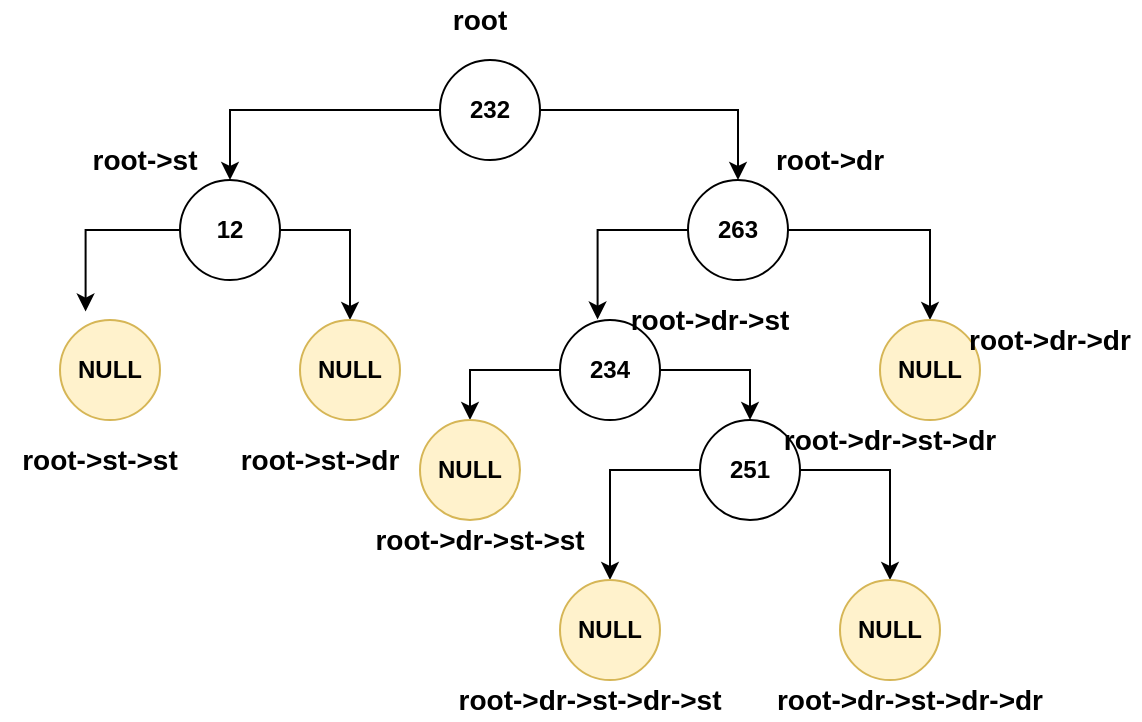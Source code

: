 <mxfile version="14.6.12" type="device"><diagram id="5RtNLNuueezkviw6kysR" name="Page-1"><mxGraphModel dx="1038" dy="548" grid="1" gridSize="10" guides="1" tooltips="1" connect="1" arrows="1" fold="1" page="1" pageScale="1" pageWidth="827" pageHeight="1169" math="0" shadow="0"><root><mxCell id="0"/><mxCell id="1" parent="0"/><mxCell id="-ZJXESPSaVf1NN0et14N-7" style="edgeStyle=orthogonalEdgeStyle;rounded=0;orthogonalLoop=1;jettySize=auto;html=1;entryX=0.376;entryY=-0.004;entryDx=0;entryDy=0;entryPerimeter=0;" edge="1" parent="1" source="-ZJXESPSaVf1NN0et14N-1" target="-ZJXESPSaVf1NN0et14N-6"><mxGeometry relative="1" as="geometry"/></mxCell><mxCell id="-ZJXESPSaVf1NN0et14N-16" style="edgeStyle=orthogonalEdgeStyle;rounded=0;orthogonalLoop=1;jettySize=auto;html=1;entryX=0.5;entryY=0;entryDx=0;entryDy=0;" edge="1" parent="1" source="-ZJXESPSaVf1NN0et14N-1" target="-ZJXESPSaVf1NN0et14N-15"><mxGeometry relative="1" as="geometry"/></mxCell><mxCell id="-ZJXESPSaVf1NN0et14N-1" value="&lt;b&gt;263&lt;/b&gt;" style="ellipse;whiteSpace=wrap;html=1;aspect=fixed;" vertex="1" parent="1"><mxGeometry x="364" y="110" width="50" height="50" as="geometry"/></mxCell><mxCell id="-ZJXESPSaVf1NN0et14N-3" style="edgeStyle=orthogonalEdgeStyle;rounded=0;orthogonalLoop=1;jettySize=auto;html=1;entryX=0.5;entryY=0;entryDx=0;entryDy=0;" edge="1" parent="1" source="-ZJXESPSaVf1NN0et14N-2" target="-ZJXESPSaVf1NN0et14N-1"><mxGeometry relative="1" as="geometry"/></mxCell><mxCell id="-ZJXESPSaVf1NN0et14N-5" style="edgeStyle=orthogonalEdgeStyle;rounded=0;orthogonalLoop=1;jettySize=auto;html=1;entryX=0.5;entryY=0;entryDx=0;entryDy=0;" edge="1" parent="1" source="-ZJXESPSaVf1NN0et14N-2" target="-ZJXESPSaVf1NN0et14N-4"><mxGeometry relative="1" as="geometry"/></mxCell><mxCell id="-ZJXESPSaVf1NN0et14N-2" value="&lt;b&gt;232&lt;/b&gt;" style="ellipse;whiteSpace=wrap;html=1;aspect=fixed;" vertex="1" parent="1"><mxGeometry x="240" y="50" width="50" height="50" as="geometry"/></mxCell><mxCell id="-ZJXESPSaVf1NN0et14N-13" style="edgeStyle=orthogonalEdgeStyle;rounded=0;orthogonalLoop=1;jettySize=auto;html=1;entryX=0.256;entryY=-0.084;entryDx=0;entryDy=0;entryPerimeter=0;" edge="1" parent="1" source="-ZJXESPSaVf1NN0et14N-4" target="-ZJXESPSaVf1NN0et14N-11"><mxGeometry relative="1" as="geometry"/></mxCell><mxCell id="-ZJXESPSaVf1NN0et14N-14" style="edgeStyle=orthogonalEdgeStyle;rounded=0;orthogonalLoop=1;jettySize=auto;html=1;entryX=0.5;entryY=0;entryDx=0;entryDy=0;" edge="1" parent="1" source="-ZJXESPSaVf1NN0et14N-4" target="-ZJXESPSaVf1NN0et14N-12"><mxGeometry relative="1" as="geometry"/></mxCell><mxCell id="-ZJXESPSaVf1NN0et14N-4" value="&lt;b&gt;12&lt;/b&gt;" style="ellipse;whiteSpace=wrap;html=1;aspect=fixed;" vertex="1" parent="1"><mxGeometry x="110" y="110" width="50" height="50" as="geometry"/></mxCell><mxCell id="-ZJXESPSaVf1NN0et14N-10" style="edgeStyle=orthogonalEdgeStyle;rounded=0;orthogonalLoop=1;jettySize=auto;html=1;entryX=0.5;entryY=0;entryDx=0;entryDy=0;" edge="1" parent="1" source="-ZJXESPSaVf1NN0et14N-6" target="-ZJXESPSaVf1NN0et14N-9"><mxGeometry relative="1" as="geometry"/></mxCell><mxCell id="-ZJXESPSaVf1NN0et14N-18" style="edgeStyle=orthogonalEdgeStyle;rounded=0;orthogonalLoop=1;jettySize=auto;html=1;entryX=0.5;entryY=0;entryDx=0;entryDy=0;" edge="1" parent="1" source="-ZJXESPSaVf1NN0et14N-6" target="-ZJXESPSaVf1NN0et14N-17"><mxGeometry relative="1" as="geometry"/></mxCell><mxCell id="-ZJXESPSaVf1NN0et14N-6" value="&lt;b&gt;234&lt;/b&gt;" style="ellipse;whiteSpace=wrap;html=1;aspect=fixed;" vertex="1" parent="1"><mxGeometry x="300" y="180" width="50" height="50" as="geometry"/></mxCell><mxCell id="-ZJXESPSaVf1NN0et14N-21" style="edgeStyle=orthogonalEdgeStyle;rounded=0;orthogonalLoop=1;jettySize=auto;html=1;entryX=0.5;entryY=0;entryDx=0;entryDy=0;" edge="1" parent="1" source="-ZJXESPSaVf1NN0et14N-9" target="-ZJXESPSaVf1NN0et14N-19"><mxGeometry relative="1" as="geometry"/></mxCell><mxCell id="-ZJXESPSaVf1NN0et14N-22" style="edgeStyle=orthogonalEdgeStyle;rounded=0;orthogonalLoop=1;jettySize=auto;html=1;entryX=0.5;entryY=0;entryDx=0;entryDy=0;" edge="1" parent="1" source="-ZJXESPSaVf1NN0et14N-9" target="-ZJXESPSaVf1NN0et14N-20"><mxGeometry relative="1" as="geometry"/></mxCell><mxCell id="-ZJXESPSaVf1NN0et14N-9" value="&lt;b&gt;251&lt;/b&gt;" style="ellipse;whiteSpace=wrap;html=1;aspect=fixed;" vertex="1" parent="1"><mxGeometry x="370" y="230" width="50" height="50" as="geometry"/></mxCell><mxCell id="-ZJXESPSaVf1NN0et14N-11" value="&lt;b&gt;NULL&lt;/b&gt;" style="ellipse;whiteSpace=wrap;html=1;aspect=fixed;fillColor=#fff2cc;strokeColor=#d6b656;" vertex="1" parent="1"><mxGeometry x="50" y="180" width="50" height="50" as="geometry"/></mxCell><mxCell id="-ZJXESPSaVf1NN0et14N-12" value="&lt;b&gt;NULL&lt;/b&gt;" style="ellipse;whiteSpace=wrap;html=1;aspect=fixed;fillColor=#fff2cc;strokeColor=#d6b656;" vertex="1" parent="1"><mxGeometry x="170" y="180" width="50" height="50" as="geometry"/></mxCell><mxCell id="-ZJXESPSaVf1NN0et14N-15" value="&lt;b&gt;NULL&lt;/b&gt;" style="ellipse;whiteSpace=wrap;html=1;aspect=fixed;fillColor=#fff2cc;strokeColor=#d6b656;" vertex="1" parent="1"><mxGeometry x="460" y="180" width="50" height="50" as="geometry"/></mxCell><mxCell id="-ZJXESPSaVf1NN0et14N-17" value="&lt;b&gt;NULL&lt;/b&gt;" style="ellipse;whiteSpace=wrap;html=1;aspect=fixed;fillColor=#fff2cc;strokeColor=#d6b656;" vertex="1" parent="1"><mxGeometry x="230" y="230" width="50" height="50" as="geometry"/></mxCell><mxCell id="-ZJXESPSaVf1NN0et14N-19" value="&lt;b&gt;NULL&lt;/b&gt;" style="ellipse;whiteSpace=wrap;html=1;aspect=fixed;fillColor=#fff2cc;strokeColor=#d6b656;" vertex="1" parent="1"><mxGeometry x="300" y="310" width="50" height="50" as="geometry"/></mxCell><mxCell id="-ZJXESPSaVf1NN0et14N-20" value="&lt;b&gt;NULL&lt;/b&gt;" style="ellipse;whiteSpace=wrap;html=1;aspect=fixed;fillColor=#fff2cc;strokeColor=#d6b656;" vertex="1" parent="1"><mxGeometry x="440" y="310" width="50" height="50" as="geometry"/></mxCell><mxCell id="-ZJXESPSaVf1NN0et14N-23" value="&lt;b&gt;&lt;font style=&quot;font-size: 14px&quot;&gt;root&lt;/font&gt;&lt;/b&gt;" style="text;html=1;strokeColor=none;fillColor=none;align=center;verticalAlign=middle;whiteSpace=wrap;rounded=0;" vertex="1" parent="1"><mxGeometry x="240" y="20" width="40" height="20" as="geometry"/></mxCell><mxCell id="-ZJXESPSaVf1NN0et14N-24" value="&lt;b&gt;&lt;font style=&quot;font-size: 14px&quot;&gt;root-&amp;gt;st&lt;/font&gt;&lt;/b&gt;" style="text;html=1;strokeColor=none;fillColor=none;align=center;verticalAlign=middle;whiteSpace=wrap;rounded=0;" vertex="1" parent="1"><mxGeometry x="55" y="90" width="75" height="20" as="geometry"/></mxCell><mxCell id="-ZJXESPSaVf1NN0et14N-25" value="&lt;b&gt;&lt;font style=&quot;font-size: 14px&quot;&gt;root-&amp;gt;st-&amp;gt;st&lt;/font&gt;&lt;/b&gt;" style="text;html=1;strokeColor=none;fillColor=none;align=center;verticalAlign=middle;whiteSpace=wrap;rounded=0;" vertex="1" parent="1"><mxGeometry x="20" y="240" width="100" height="20" as="geometry"/></mxCell><mxCell id="-ZJXESPSaVf1NN0et14N-26" value="&lt;b&gt;&lt;font style=&quot;font-size: 14px&quot;&gt;root-&amp;gt;st-&amp;gt;dr&lt;/font&gt;&lt;/b&gt;" style="text;html=1;strokeColor=none;fillColor=none;align=center;verticalAlign=middle;whiteSpace=wrap;rounded=0;" vertex="1" parent="1"><mxGeometry x="130" y="240" width="100" height="20" as="geometry"/></mxCell><mxCell id="-ZJXESPSaVf1NN0et14N-27" value="&lt;b&gt;&lt;font style=&quot;font-size: 14px&quot;&gt;root-&amp;gt;dr&lt;/font&gt;&lt;/b&gt;" style="text;html=1;strokeColor=none;fillColor=none;align=center;verticalAlign=middle;whiteSpace=wrap;rounded=0;" vertex="1" parent="1"><mxGeometry x="400" y="90" width="70" height="20" as="geometry"/></mxCell><mxCell id="-ZJXESPSaVf1NN0et14N-28" value="&lt;b&gt;&lt;font style=&quot;font-size: 14px&quot;&gt;root-&amp;gt;dr-&amp;gt;dr&lt;/font&gt;&lt;/b&gt;" style="text;html=1;strokeColor=none;fillColor=none;align=center;verticalAlign=middle;whiteSpace=wrap;rounded=0;" vertex="1" parent="1"><mxGeometry x="500" y="180" width="90" height="20" as="geometry"/></mxCell><mxCell id="-ZJXESPSaVf1NN0et14N-29" value="&lt;b&gt;&lt;font style=&quot;font-size: 14px&quot;&gt;root-&amp;gt;dr-&amp;gt;st&lt;/font&gt;&lt;/b&gt;" style="text;html=1;strokeColor=none;fillColor=none;align=center;verticalAlign=middle;whiteSpace=wrap;rounded=0;" vertex="1" parent="1"><mxGeometry x="330" y="170" width="90" height="20" as="geometry"/></mxCell><mxCell id="-ZJXESPSaVf1NN0et14N-31" value="&lt;b&gt;&lt;font style=&quot;font-size: 14px&quot;&gt;root-&amp;gt;dr-&amp;gt;st-&amp;gt;st&lt;/font&gt;&lt;/b&gt;" style="text;html=1;strokeColor=none;fillColor=none;align=center;verticalAlign=middle;whiteSpace=wrap;rounded=0;" vertex="1" parent="1"><mxGeometry x="200" y="280" width="120" height="20" as="geometry"/></mxCell><mxCell id="-ZJXESPSaVf1NN0et14N-32" value="&lt;b&gt;&lt;font style=&quot;font-size: 14px&quot;&gt;root-&amp;gt;dr-&amp;gt;st-&amp;gt;dr&lt;/font&gt;&lt;/b&gt;" style="text;html=1;strokeColor=none;fillColor=none;align=center;verticalAlign=middle;whiteSpace=wrap;rounded=0;" vertex="1" parent="1"><mxGeometry x="405" y="230" width="120" height="20" as="geometry"/></mxCell><mxCell id="-ZJXESPSaVf1NN0et14N-33" value="&lt;b&gt;&lt;font style=&quot;font-size: 14px&quot;&gt;root-&amp;gt;dr-&amp;gt;st-&amp;gt;dr-&amp;gt;st&lt;/font&gt;&lt;/b&gt;" style="text;html=1;strokeColor=none;fillColor=none;align=center;verticalAlign=middle;whiteSpace=wrap;rounded=0;" vertex="1" parent="1"><mxGeometry x="240" y="360" width="150" height="20" as="geometry"/></mxCell><mxCell id="-ZJXESPSaVf1NN0et14N-34" value="&lt;b&gt;&lt;font style=&quot;font-size: 14px&quot;&gt;root-&amp;gt;dr-&amp;gt;st-&amp;gt;dr-&amp;gt;dr&lt;/font&gt;&lt;/b&gt;" style="text;html=1;strokeColor=none;fillColor=none;align=center;verticalAlign=middle;whiteSpace=wrap;rounded=0;" vertex="1" parent="1"><mxGeometry x="400" y="360" width="150" height="20" as="geometry"/></mxCell></root></mxGraphModel></diagram></mxfile>